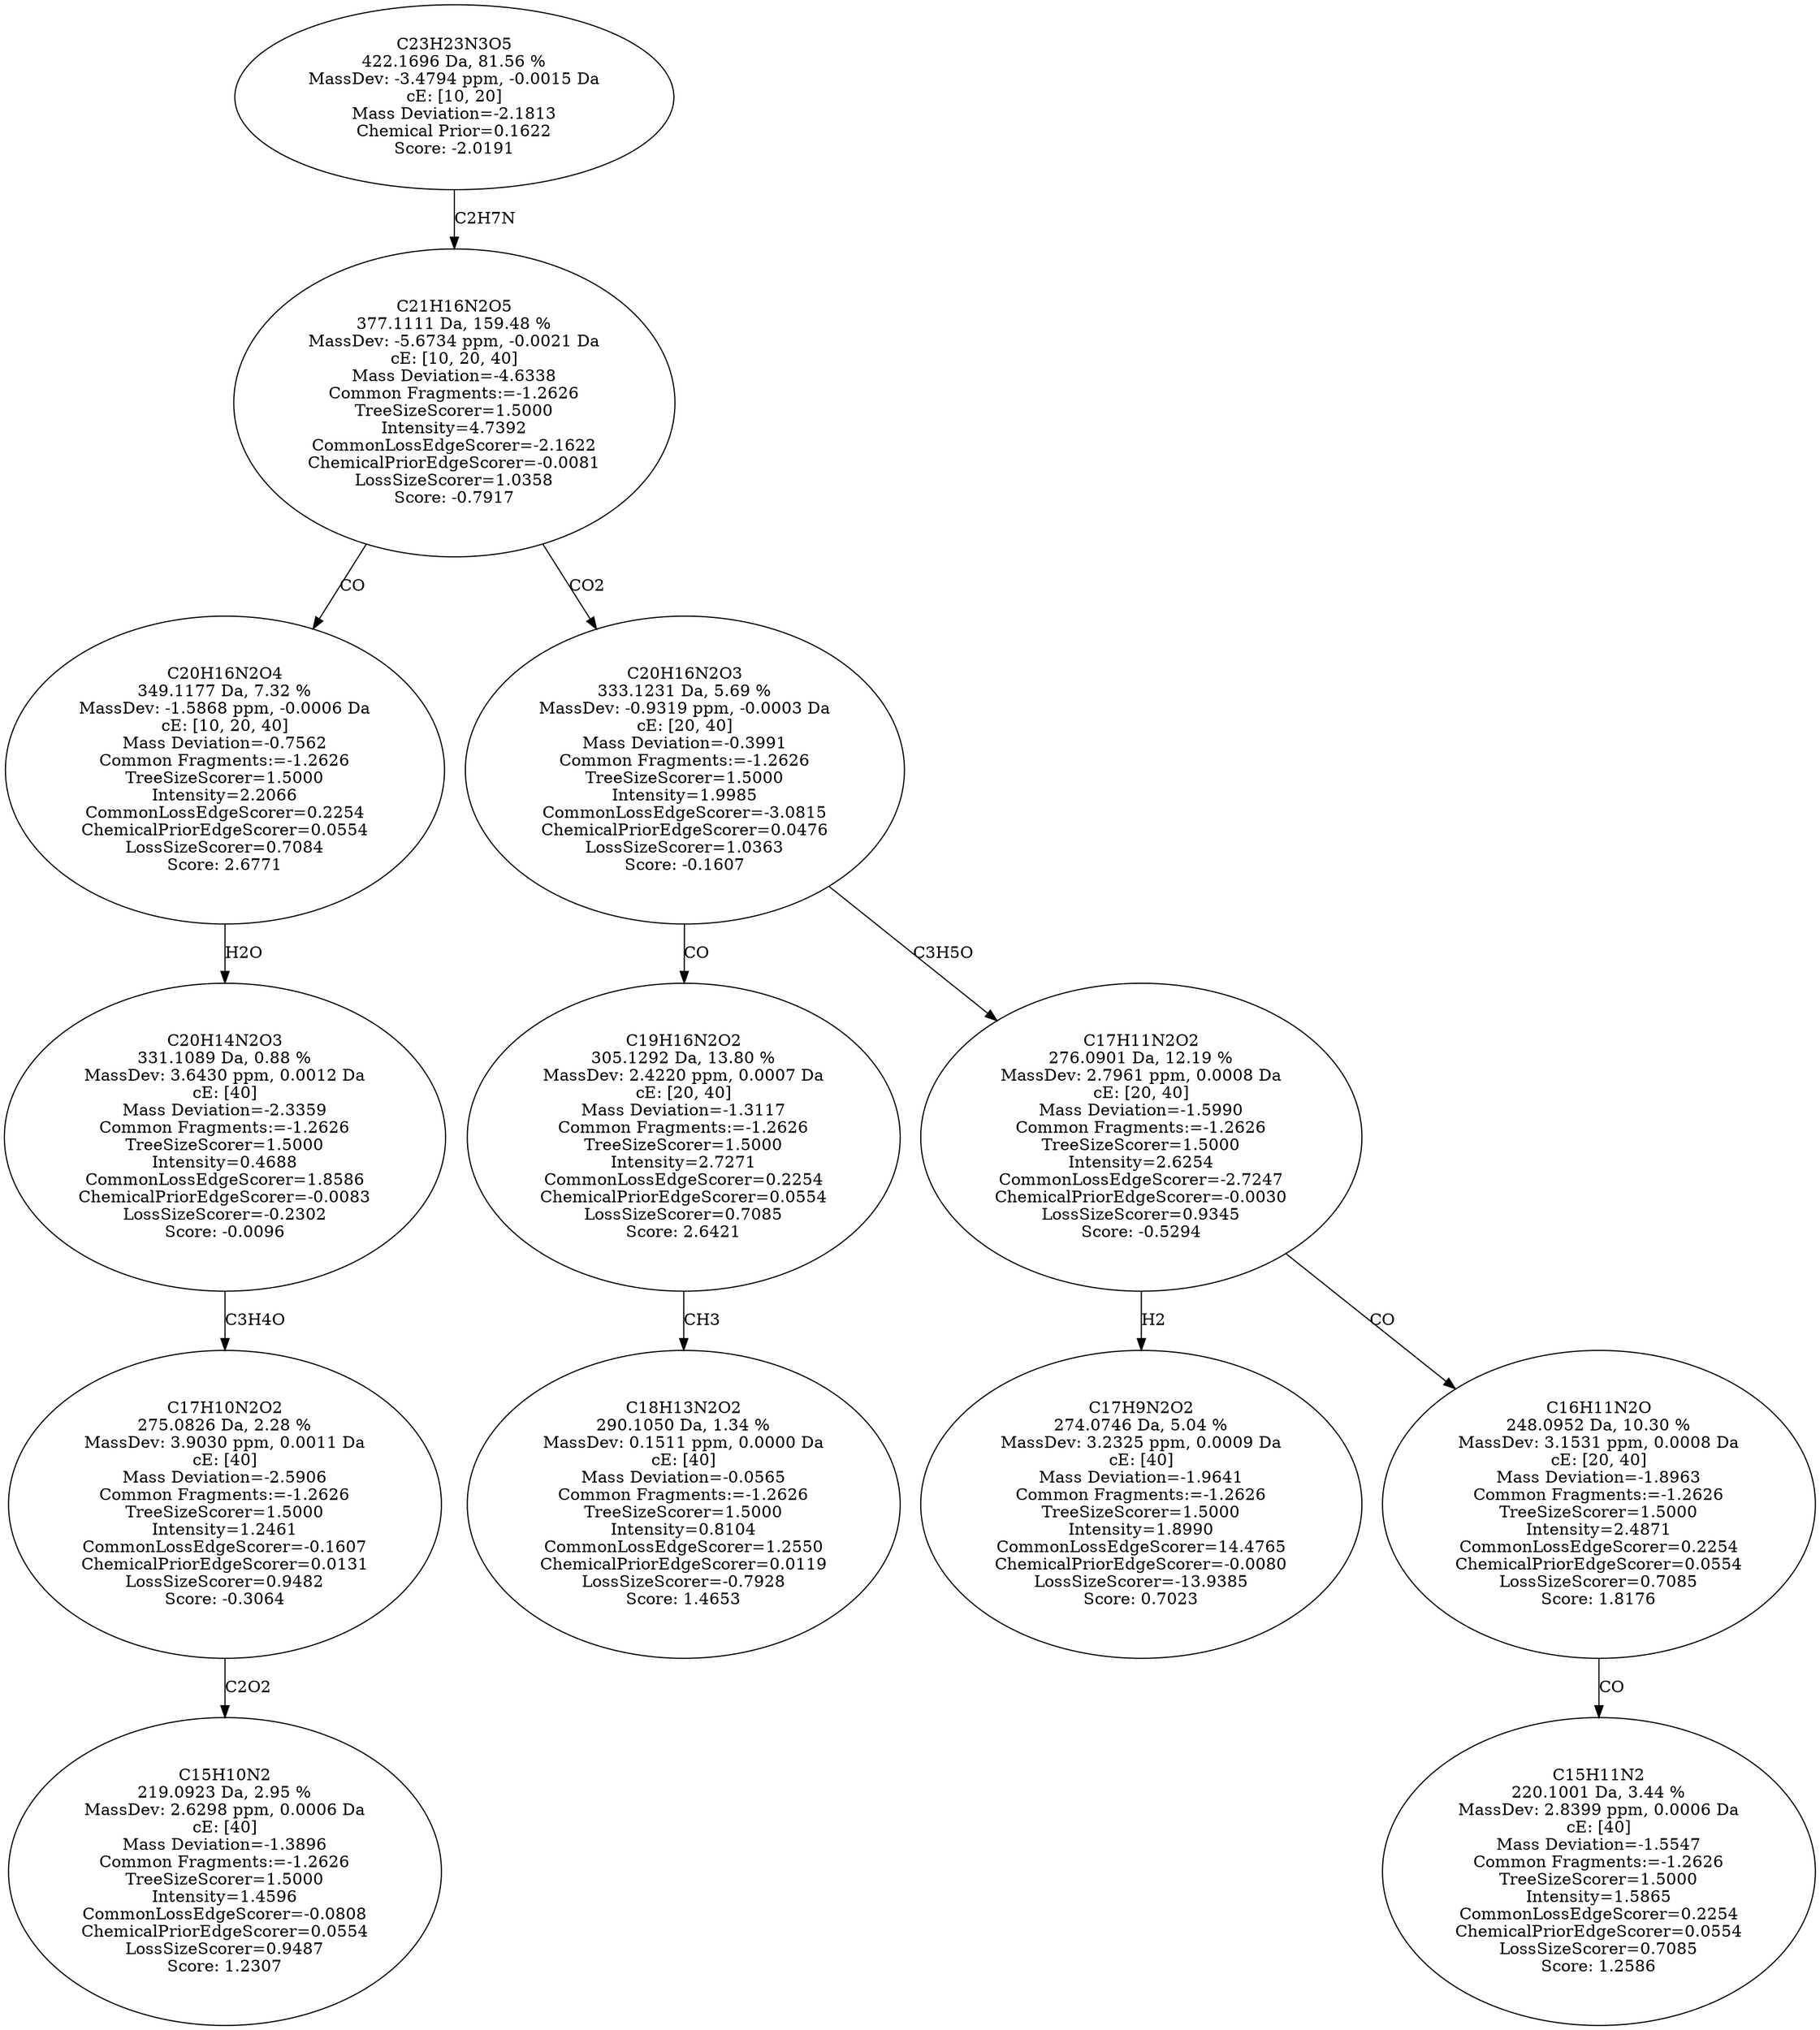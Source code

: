 strict digraph {
v1 [label="C15H10N2\n219.0923 Da, 2.95 %\nMassDev: 2.6298 ppm, 0.0006 Da\ncE: [40]\nMass Deviation=-1.3896\nCommon Fragments:=-1.2626\nTreeSizeScorer=1.5000\nIntensity=1.4596\nCommonLossEdgeScorer=-0.0808\nChemicalPriorEdgeScorer=0.0554\nLossSizeScorer=0.9487\nScore: 1.2307"];
v2 [label="C17H10N2O2\n275.0826 Da, 2.28 %\nMassDev: 3.9030 ppm, 0.0011 Da\ncE: [40]\nMass Deviation=-2.5906\nCommon Fragments:=-1.2626\nTreeSizeScorer=1.5000\nIntensity=1.2461\nCommonLossEdgeScorer=-0.1607\nChemicalPriorEdgeScorer=0.0131\nLossSizeScorer=0.9482\nScore: -0.3064"];
v3 [label="C20H14N2O3\n331.1089 Da, 0.88 %\nMassDev: 3.6430 ppm, 0.0012 Da\ncE: [40]\nMass Deviation=-2.3359\nCommon Fragments:=-1.2626\nTreeSizeScorer=1.5000\nIntensity=0.4688\nCommonLossEdgeScorer=1.8586\nChemicalPriorEdgeScorer=-0.0083\nLossSizeScorer=-0.2302\nScore: -0.0096"];
v4 [label="C20H16N2O4\n349.1177 Da, 7.32 %\nMassDev: -1.5868 ppm, -0.0006 Da\ncE: [10, 20, 40]\nMass Deviation=-0.7562\nCommon Fragments:=-1.2626\nTreeSizeScorer=1.5000\nIntensity=2.2066\nCommonLossEdgeScorer=0.2254\nChemicalPriorEdgeScorer=0.0554\nLossSizeScorer=0.7084\nScore: 2.6771"];
v5 [label="C18H13N2O2\n290.1050 Da, 1.34 %\nMassDev: 0.1511 ppm, 0.0000 Da\ncE: [40]\nMass Deviation=-0.0565\nCommon Fragments:=-1.2626\nTreeSizeScorer=1.5000\nIntensity=0.8104\nCommonLossEdgeScorer=1.2550\nChemicalPriorEdgeScorer=0.0119\nLossSizeScorer=-0.7928\nScore: 1.4653"];
v6 [label="C19H16N2O2\n305.1292 Da, 13.80 %\nMassDev: 2.4220 ppm, 0.0007 Da\ncE: [20, 40]\nMass Deviation=-1.3117\nCommon Fragments:=-1.2626\nTreeSizeScorer=1.5000\nIntensity=2.7271\nCommonLossEdgeScorer=0.2254\nChemicalPriorEdgeScorer=0.0554\nLossSizeScorer=0.7085\nScore: 2.6421"];
v7 [label="C17H9N2O2\n274.0746 Da, 5.04 %\nMassDev: 3.2325 ppm, 0.0009 Da\ncE: [40]\nMass Deviation=-1.9641\nCommon Fragments:=-1.2626\nTreeSizeScorer=1.5000\nIntensity=1.8990\nCommonLossEdgeScorer=14.4765\nChemicalPriorEdgeScorer=-0.0080\nLossSizeScorer=-13.9385\nScore: 0.7023"];
v8 [label="C15H11N2\n220.1001 Da, 3.44 %\nMassDev: 2.8399 ppm, 0.0006 Da\ncE: [40]\nMass Deviation=-1.5547\nCommon Fragments:=-1.2626\nTreeSizeScorer=1.5000\nIntensity=1.5865\nCommonLossEdgeScorer=0.2254\nChemicalPriorEdgeScorer=0.0554\nLossSizeScorer=0.7085\nScore: 1.2586"];
v9 [label="C16H11N2O\n248.0952 Da, 10.30 %\nMassDev: 3.1531 ppm, 0.0008 Da\ncE: [20, 40]\nMass Deviation=-1.8963\nCommon Fragments:=-1.2626\nTreeSizeScorer=1.5000\nIntensity=2.4871\nCommonLossEdgeScorer=0.2254\nChemicalPriorEdgeScorer=0.0554\nLossSizeScorer=0.7085\nScore: 1.8176"];
v10 [label="C17H11N2O2\n276.0901 Da, 12.19 %\nMassDev: 2.7961 ppm, 0.0008 Da\ncE: [20, 40]\nMass Deviation=-1.5990\nCommon Fragments:=-1.2626\nTreeSizeScorer=1.5000\nIntensity=2.6254\nCommonLossEdgeScorer=-2.7247\nChemicalPriorEdgeScorer=-0.0030\nLossSizeScorer=0.9345\nScore: -0.5294"];
v11 [label="C20H16N2O3\n333.1231 Da, 5.69 %\nMassDev: -0.9319 ppm, -0.0003 Da\ncE: [20, 40]\nMass Deviation=-0.3991\nCommon Fragments:=-1.2626\nTreeSizeScorer=1.5000\nIntensity=1.9985\nCommonLossEdgeScorer=-3.0815\nChemicalPriorEdgeScorer=0.0476\nLossSizeScorer=1.0363\nScore: -0.1607"];
v12 [label="C21H16N2O5\n377.1111 Da, 159.48 %\nMassDev: -5.6734 ppm, -0.0021 Da\ncE: [10, 20, 40]\nMass Deviation=-4.6338\nCommon Fragments:=-1.2626\nTreeSizeScorer=1.5000\nIntensity=4.7392\nCommonLossEdgeScorer=-2.1622\nChemicalPriorEdgeScorer=-0.0081\nLossSizeScorer=1.0358\nScore: -0.7917"];
v13 [label="C23H23N3O5\n422.1696 Da, 81.56 %\nMassDev: -3.4794 ppm, -0.0015 Da\ncE: [10, 20]\nMass Deviation=-2.1813\nChemical Prior=0.1622\nScore: -2.0191"];
v2 -> v1 [label="C2O2"];
v3 -> v2 [label="C3H4O"];
v4 -> v3 [label="H2O"];
v12 -> v4 [label="CO"];
v6 -> v5 [label="CH3"];
v11 -> v6 [label="CO"];
v10 -> v7 [label="H2"];
v9 -> v8 [label="CO"];
v10 -> v9 [label="CO"];
v11 -> v10 [label="C3H5O"];
v12 -> v11 [label="CO2"];
v13 -> v12 [label="C2H7N"];
}